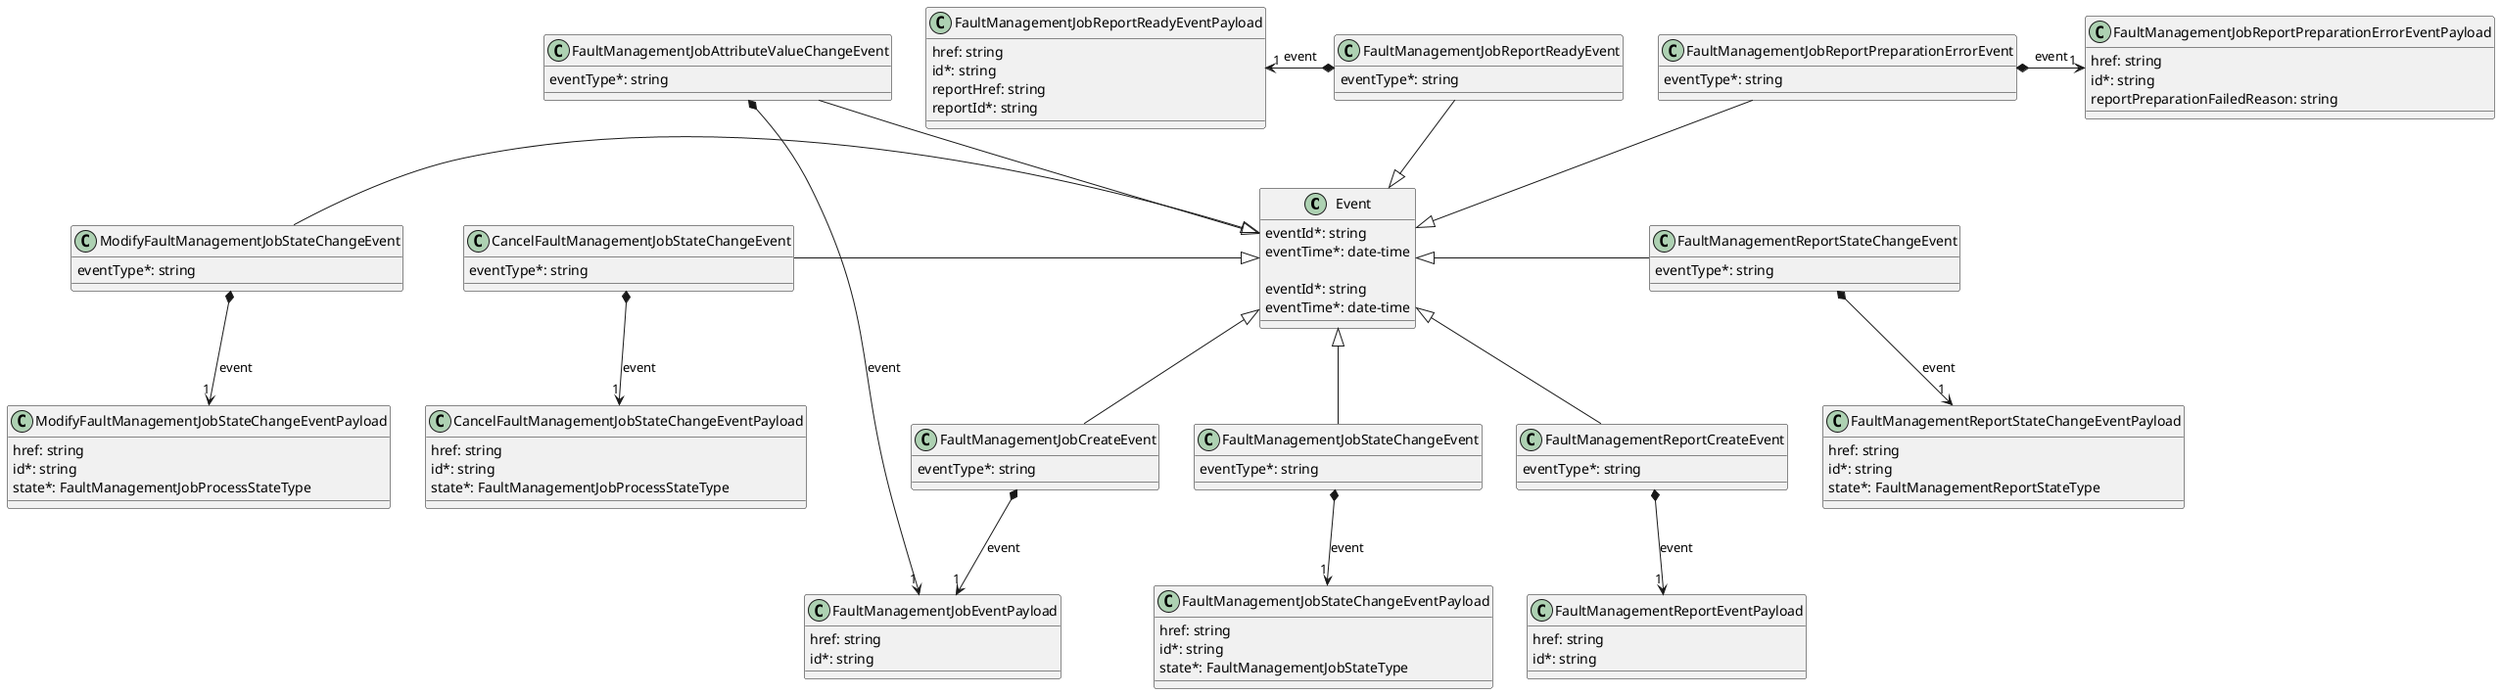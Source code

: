 @startuml faultManagementNotificationModel

class Event {
    eventId*: string
    eventTime*: date-time
}

class CancelFaultManagementJobStateChangeEvent {

    eventType*: string
}
Event <|-l- CancelFaultManagementJobStateChangeEvent

CancelFaultManagementJobStateChangeEvent *-->"1" CancelFaultManagementJobStateChangeEventPayload : event


class CancelFaultManagementJobStateChangeEventPayload {

    href: string
    id*: string
    state*: FaultManagementJobProcessStateType
}

class Event {

    eventId*: string
    eventTime*: date-time
}



class FaultManagementJobAttributeValueChangeEvent {

    eventType*: string
}
Event <|-u- FaultManagementJobAttributeValueChangeEvent

FaultManagementJobAttributeValueChangeEvent *-->"1" FaultManagementJobEventPayload : event


class FaultManagementJobCreateEvent {

    eventType*: string
}
Event <|-- FaultManagementJobCreateEvent

FaultManagementJobCreateEvent *-->"1" FaultManagementJobEventPayload : event


class FaultManagementJobEventPayload {

    href: string
    id*: string
}

class FaultManagementJobReportPreparationErrorEvent {

    eventType*: string
}
Event <|-u- FaultManagementJobReportPreparationErrorEvent

FaultManagementJobReportPreparationErrorEvent *-r->"1" FaultManagementJobReportPreparationErrorEventPayload : event


class FaultManagementJobReportPreparationErrorEventPayload {

    href: string
    id*: string
    reportPreparationFailedReason: string
}



class FaultManagementJobReportReadyEvent {

    eventType*: string
}
Event <|-u- FaultManagementJobReportReadyEvent

FaultManagementJobReportReadyEvent *-l->"1" FaultManagementJobReportReadyEventPayload : event


class FaultManagementJobReportReadyEventPayload {

    href: string
    id*: string
    reportHref: string
    reportId*: string
}



class FaultManagementJobStateChangeEvent {

    eventType*: string
}
Event <|-- FaultManagementJobStateChangeEvent

FaultManagementJobStateChangeEvent *-->"1" FaultManagementJobStateChangeEventPayload : event


class FaultManagementJobStateChangeEventPayload {

    href: string
    id*: string
    state*: FaultManagementJobStateType
}

class FaultManagementReportCreateEvent {

    eventType*: string
}
Event <|-- FaultManagementReportCreateEvent

FaultManagementReportCreateEvent *-->"1" FaultManagementReportEventPayload : event


class FaultManagementReportEventPayload {

    href: string
    id*: string
}



class FaultManagementReportStateChangeEvent {

    eventType*: string
}
Event <|-r- FaultManagementReportStateChangeEvent

FaultManagementReportStateChangeEvent *-->"1" FaultManagementReportStateChangeEventPayload : event


class FaultManagementReportStateChangeEventPayload {

    href: string
    id*: string
    state*: FaultManagementReportStateType
}

class ModifyFaultManagementJobStateChangeEvent {

    eventType*: string
}
Event <|-l- ModifyFaultManagementJobStateChangeEvent

ModifyFaultManagementJobStateChangeEvent *-->"1" ModifyFaultManagementJobStateChangeEventPayload : event


class ModifyFaultManagementJobStateChangeEventPayload {

    href: string
    id*: string
    state*: FaultManagementJobProcessStateType
}


@enduml